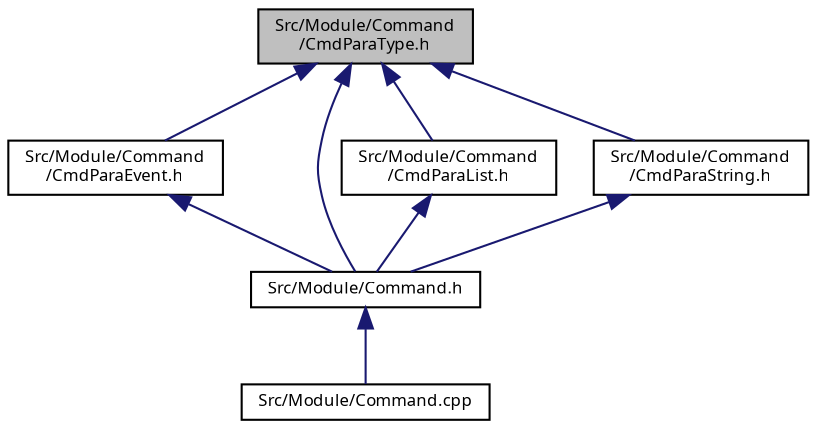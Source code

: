 digraph "Src/Module/Command/CmdParaType.h"
{
  edge [fontname="Sans",fontsize="8",labelfontname="Sans",labelfontsize="8"];
  node [fontname="Sans",fontsize="8",shape=record];
  Node1 [label="Src/Module/Command\l/CmdParaType.h",height=0.2,width=0.4,color="black", fillcolor="grey75", style="filled", fontcolor="black"];
  Node1 -> Node2 [dir="back",color="midnightblue",fontsize="8",style="solid",fontname="Sans"];
  Node2 [label="Src/Module/Command\l/CmdParaEvent.h",height=0.2,width=0.4,color="black", fillcolor="white", style="filled",URL="$_cmd_para_event_8h.html"];
  Node2 -> Node3 [dir="back",color="midnightblue",fontsize="8",style="solid",fontname="Sans"];
  Node3 [label="Src/Module/Command.h",height=0.2,width=0.4,color="black", fillcolor="white", style="filled",URL="$_command_8h.html"];
  Node3 -> Node4 [dir="back",color="midnightblue",fontsize="8",style="solid",fontname="Sans"];
  Node4 [label="Src/Module/Command.cpp",height=0.2,width=0.4,color="black", fillcolor="white", style="filled",URL="$_command_8cpp.html"];
  Node1 -> Node5 [dir="back",color="midnightblue",fontsize="8",style="solid",fontname="Sans"];
  Node5 [label="Src/Module/Command\l/CmdParaList.h",height=0.2,width=0.4,color="black", fillcolor="white", style="filled",URL="$_cmd_para_list_8h.html"];
  Node5 -> Node3 [dir="back",color="midnightblue",fontsize="8",style="solid",fontname="Sans"];
  Node1 -> Node6 [dir="back",color="midnightblue",fontsize="8",style="solid",fontname="Sans"];
  Node6 [label="Src/Module/Command\l/CmdParaString.h",height=0.2,width=0.4,color="black", fillcolor="white", style="filled",URL="$_cmd_para_string_8h.html"];
  Node6 -> Node3 [dir="back",color="midnightblue",fontsize="8",style="solid",fontname="Sans"];
  Node1 -> Node3 [dir="back",color="midnightblue",fontsize="8",style="solid",fontname="Sans"];
}
